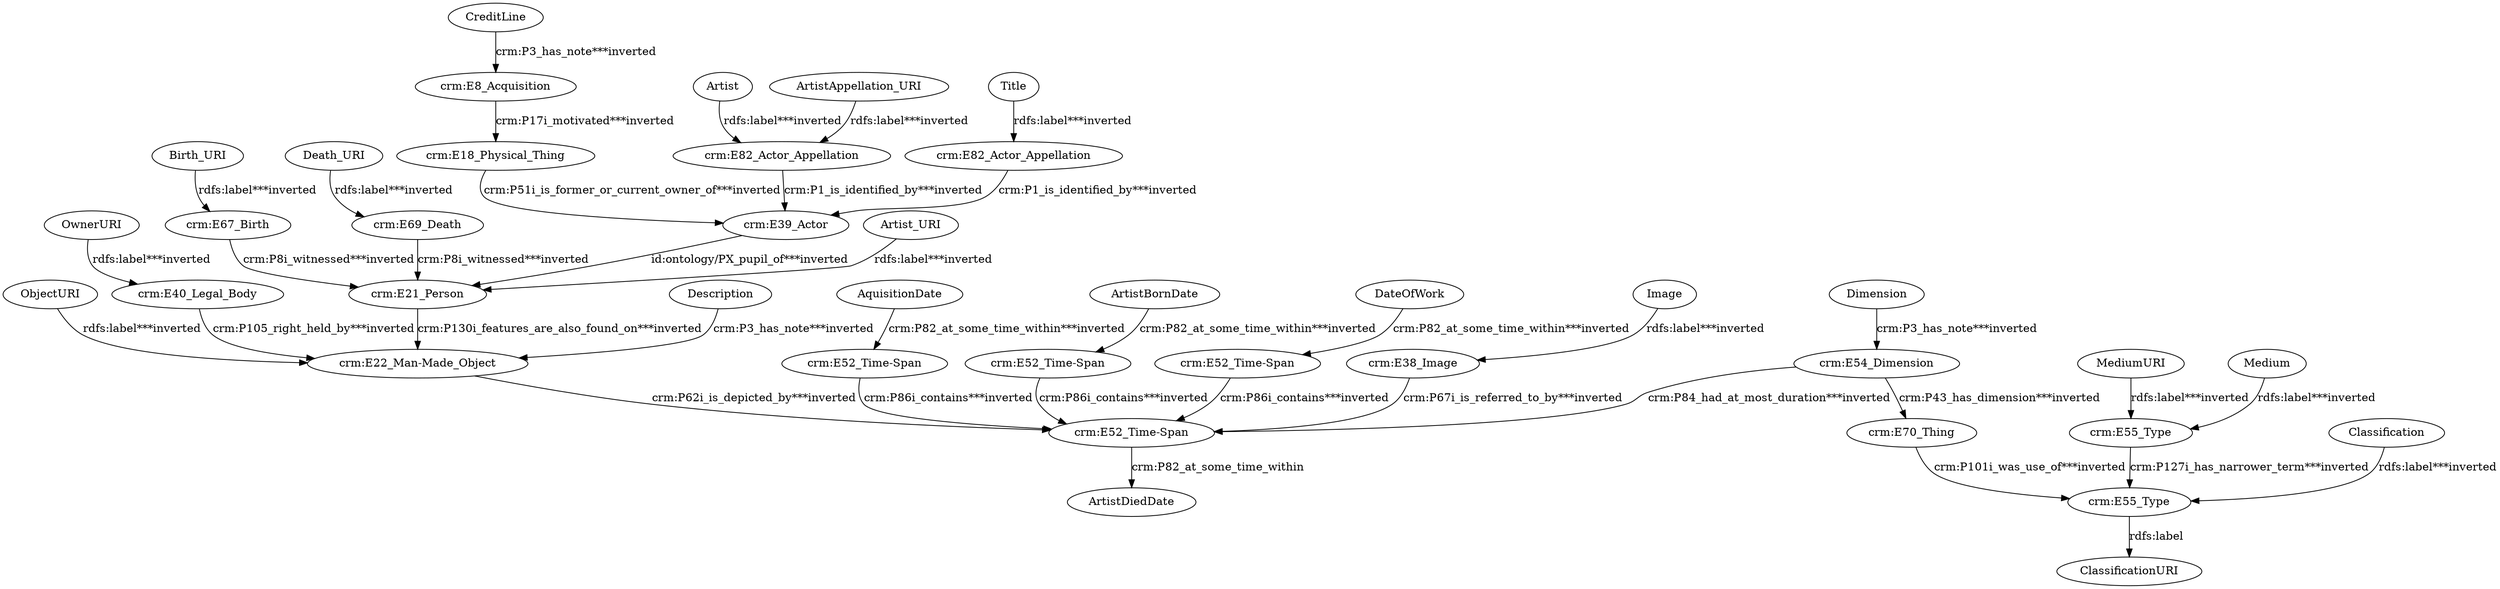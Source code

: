 digraph {
  AquisitionDate [type=attribute_name,label=AquisitionDate]
  "crm:E52_Time-Span1" [type=class_uri,label="crm:E52_Time-Span"]
  Artist [type=attribute_name,label=Artist]
  "crm:E82_Actor_Appellation1" [type=class_uri,label="crm:E82_Actor_Appellation"]
  ArtistAppellation_URI [type=attribute_name,label=ArtistAppellation_URI]
  ArtistBornDate [type=attribute_name,label=ArtistBornDate]
  "crm:E52_Time-Span2" [type=class_uri,label="crm:E52_Time-Span"]
  Artist_URI [type=attribute_name,label=Artist_URI]
  "crm:E21_Person1" [type=class_uri,label="crm:E21_Person"]
  Birth_URI [type=attribute_name,label=Birth_URI]
  "crm:E67_Birth1" [type=class_uri,label="crm:E67_Birth"]
  Classification [type=attribute_name,label=Classification]
  "crm:E55_Type1" [type=class_uri,label="crm:E55_Type"]
  CreditLine [type=attribute_name,label=CreditLine]
  "crm:E8_Acquisition1" [type=class_uri,label="crm:E8_Acquisition"]
  DateOfWork [type=attribute_name,label=DateOfWork]
  "crm:E52_Time-Span4" [type=class_uri,label="crm:E52_Time-Span"]
  Death_URI [type=attribute_name,label=Death_URI]
  "crm:E69_Death1" [type=class_uri,label="crm:E69_Death"]
  Description [type=attribute_name,label=Description]
  "crm:E22_Man-Made_Object1" [type=class_uri,label="crm:E22_Man-Made_Object"]
  Dimension [type=attribute_name,label=Dimension]
  "crm:E54_Dimension1" [type=class_uri,label="crm:E54_Dimension"]
  Image [type=attribute_name,label=Image]
  "crm:E38_Image1" [type=class_uri,label="crm:E38_Image"]
  Medium [type=attribute_name,label=Medium]
  "crm:E55_Type2" [type=class_uri,label="crm:E55_Type"]
  MediumURI [type=attribute_name,label=MediumURI]
  ObjectURI [type=attribute_name,label=ObjectURI]
  OwnerURI [type=attribute_name,label=OwnerURI]
  "crm:E40_Legal_Body1" [type=class_uri,label="crm:E40_Legal_Body"]
  Title [type=attribute_name,label=Title]
  "crm:E82_Actor_Appellation2" [type=class_uri,label="crm:E82_Actor_Appellation"]
  "crm:E18_Physical_Thing" [type=class_uri,label="crm:E18_Physical_Thing"]
  "crm:E39_Actor" [type=class_uri,label="crm:E39_Actor"]
  "crm:E52_Time-Span3" [type=class_uri,label="crm:E52_Time-Span"]
  ArtistDiedDate [type=attribute_name,label=ArtistDiedDate]
  "crm:E70_Thing" [type=class_uri,label="crm:E70_Thing"]
  ClassificationURI [type=attribute_name,label=ClassificationURI]
  AquisitionDate -> "crm:E52_Time-Span1" [type=st_property_uri,label="crm:P82_at_some_time_within***inverted",weight=1]
  Artist -> "crm:E82_Actor_Appellation1" [type=st_property_uri,label="rdfs:label***inverted",weight=1]
  ArtistAppellation_URI -> "crm:E82_Actor_Appellation1" [type=st_property_uri,label="rdfs:label***inverted",weight=1]
  ArtistBornDate -> "crm:E52_Time-Span2" [type=st_property_uri,label="crm:P82_at_some_time_within***inverted",weight=1]
  Artist_URI -> "crm:E21_Person1" [type=st_property_uri,label="rdfs:label***inverted",weight=1]
  Birth_URI -> "crm:E67_Birth1" [type=st_property_uri,label="rdfs:label***inverted",weight=1]
  Classification -> "crm:E55_Type1" [type=st_property_uri,label="rdfs:label***inverted",weight=1]
  CreditLine -> "crm:E8_Acquisition1" [type=st_property_uri,label="crm:P3_has_note***inverted",weight=1]
  DateOfWork -> "crm:E52_Time-Span4" [type=st_property_uri,label="crm:P82_at_some_time_within***inverted",weight=1]
  Death_URI -> "crm:E69_Death1" [type=st_property_uri,label="rdfs:label***inverted",weight=1]
  Description -> "crm:E22_Man-Made_Object1" [type=st_property_uri,label="crm:P3_has_note***inverted",weight=1]
  Dimension -> "crm:E54_Dimension1" [type=st_property_uri,label="crm:P3_has_note***inverted",weight=1]
  Image -> "crm:E38_Image1" [type=st_property_uri,label="rdfs:label***inverted",weight=1]
  Medium -> "crm:E55_Type2" [type=st_property_uri,label="rdfs:label***inverted",weight=1]
  MediumURI -> "crm:E55_Type2" [type=st_property_uri,label="rdfs:label***inverted",weight=1]
  ObjectURI -> "crm:E22_Man-Made_Object1" [type=st_property_uri,label="rdfs:label***inverted",weight=1]
  OwnerURI -> "crm:E40_Legal_Body1" [type=st_property_uri,label="rdfs:label***inverted",weight=1]
  Title -> "crm:E82_Actor_Appellation2" [type=st_property_uri,label="rdfs:label***inverted",weight=1]
  "crm:E18_Physical_Thing" -> "crm:E39_Actor" [type=direct_property_uri,label="crm:P51i_is_former_or_current_owner_of***inverted",weight=1]
  "crm:E21_Person1" -> "crm:E22_Man-Made_Object1" [type=inherited,label="crm:P130i_features_are_also_found_on***inverted",weight=4]
  "crm:E22_Man-Made_Object1" -> "crm:E52_Time-Span3" [type=inherited,label="crm:P62i_is_depicted_by***inverted",weight=4]
  "crm:E38_Image1" -> "crm:E52_Time-Span3" [type=inherited,label="crm:P67i_is_referred_to_by***inverted",weight=4]
  "crm:E39_Actor" -> "crm:E21_Person1" [type=direct_property_uri,label="id:ontology/PX_pupil_of***inverted",weight=1]
  "crm:E40_Legal_Body1" -> "crm:E22_Man-Made_Object1" [type=inherited,label="crm:P105_right_held_by***inverted",weight=4]
  "crm:E52_Time-Span1" -> "crm:E52_Time-Span3" [type=direct_property_uri,label="crm:P86i_contains***inverted",weight=1]
  "crm:E52_Time-Span2" -> "crm:E52_Time-Span3" [type=direct_property_uri,label="crm:P86i_contains***inverted",weight=1]
  "crm:E52_Time-Span3" -> ArtistDiedDate [label="crm:P82_at_some_time_within",type=st_property_uri]
  "crm:E52_Time-Span4" -> "crm:E52_Time-Span3" [type=direct_property_uri,label="crm:P86i_contains***inverted",weight=1]
  "crm:E54_Dimension1" -> "crm:E52_Time-Span3" [type=direct_property_uri,label="crm:P84_had_at_most_duration***inverted",weight=1]
  "crm:E54_Dimension1" -> "crm:E70_Thing" [type=direct_property_uri,label="crm:P43_has_dimension***inverted",weight=1]
  "crm:E55_Type1" -> ClassificationURI [label="rdfs:label",type=st_property_uri]
  "crm:E55_Type2" -> "crm:E55_Type1" [type=direct_property_uri,label="crm:P127i_has_narrower_term***inverted",weight=1]
  "crm:E67_Birth1" -> "crm:E21_Person1" [type=inherited,label="crm:P8i_witnessed***inverted",weight=4]
  "crm:E69_Death1" -> "crm:E21_Person1" [type=inherited,label="crm:P8i_witnessed***inverted",weight=4]
  "crm:E70_Thing" -> "crm:E55_Type1" [type=direct_property_uri,label="crm:P101i_was_use_of***inverted",weight=1]
  "crm:E82_Actor_Appellation1" -> "crm:E39_Actor" [type=inherited,label="crm:P1_is_identified_by***inverted",weight=4]
  "crm:E82_Actor_Appellation2" -> "crm:E39_Actor" [type=inherited,label="crm:P1_is_identified_by***inverted",weight=4]
  "crm:E8_Acquisition1" -> "crm:E18_Physical_Thing" [type=inherited,label="crm:P17i_motivated***inverted",weight=4]
}
